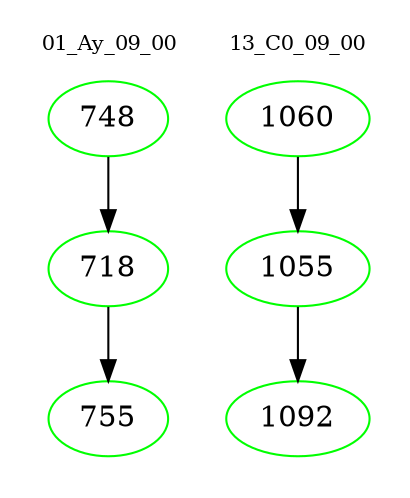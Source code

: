 digraph{
subgraph cluster_0 {
color = white
label = "01_Ay_09_00";
fontsize=10;
T0_748 [label="748", color="green"]
T0_748 -> T0_718 [color="black"]
T0_718 [label="718", color="green"]
T0_718 -> T0_755 [color="black"]
T0_755 [label="755", color="green"]
}
subgraph cluster_1 {
color = white
label = "13_C0_09_00";
fontsize=10;
T1_1060 [label="1060", color="green"]
T1_1060 -> T1_1055 [color="black"]
T1_1055 [label="1055", color="green"]
T1_1055 -> T1_1092 [color="black"]
T1_1092 [label="1092", color="green"]
}
}
